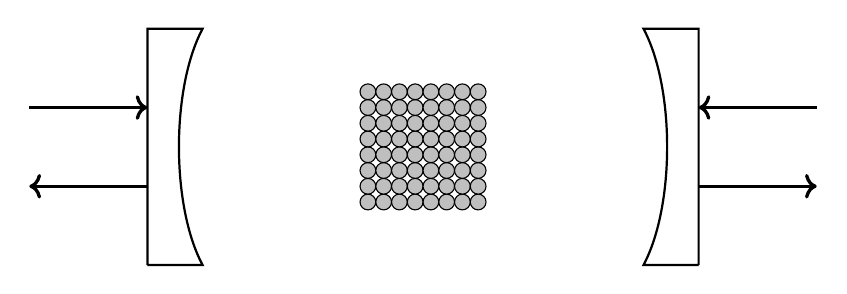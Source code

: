 \draw[thick] (-3.5, -1.5) -- (-2.8, -1.5) .. controls (-3.2, -0.75) and (-3.2, 0.75) .. (-2.8, 1.5) -- (-3.5, 1.5) -- (-3.5, -1.5);
\draw[thick] (3.5, -1.5) -- (2.8, -1.5) .. controls (3.2, -0.75) and (3.2, 0.75) .. (2.8, 1.5) -- (3.5, 1.5) -- (3.5, -1.5);
\draw[very thick,->] (-5, 0.5) -- (-3.5, 0.5);
\draw[very thick,<-] (-5, -0.5) -- (-3.5, -0.5);
\draw[very thick,->] (5, 0.5) -- (3.5, 0.5);
\draw[very thick,<-] (5, -0.5) -- (3.5, -0.5);

\filldraw[fill=lightgray] (-0.7, -0.7) circle[radius=0.1];
\filldraw[fill=lightgray] (-0.7, -0.5) circle[radius=0.1];
\filldraw[fill=lightgray] (-0.7, -0.3) circle[radius=0.1];
\filldraw[fill=lightgray] (-0.7, -0.1) circle[radius=0.1];
\filldraw[fill=lightgray] (-0.7,  0.1) circle[radius=0.1];
\filldraw[fill=lightgray] (-0.7,  0.3) circle[radius=0.1];
\filldraw[fill=lightgray] (-0.7,  0.5) circle[radius=0.1];
\filldraw[fill=lightgray] (-0.7,  0.7) circle[radius=0.1];

\filldraw[fill=lightgray] (-0.5, -0.7) circle[radius=0.1];
\filldraw[fill=lightgray] (-0.5, -0.5) circle[radius=0.1];
\filldraw[fill=lightgray] (-0.5, -0.3) circle[radius=0.1];
\filldraw[fill=lightgray] (-0.5, -0.1) circle[radius=0.1];
\filldraw[fill=lightgray] (-0.5,  0.1) circle[radius=0.1];
\filldraw[fill=lightgray] (-0.5,  0.3) circle[radius=0.1];
\filldraw[fill=lightgray] (-0.5,  0.5) circle[radius=0.1];
\filldraw[fill=lightgray] (-0.5,  0.7) circle[radius=0.1];

\filldraw[fill=lightgray] (-0.3, -0.7) circle[radius=0.1];
\filldraw[fill=lightgray] (-0.3, -0.5) circle[radius=0.1];
\filldraw[fill=lightgray] (-0.3, -0.3) circle[radius=0.1];
\filldraw[fill=lightgray] (-0.3, -0.1) circle[radius=0.1];
\filldraw[fill=lightgray] (-0.3,  0.1) circle[radius=0.1];
\filldraw[fill=lightgray] (-0.3,  0.3) circle[radius=0.1];
\filldraw[fill=lightgray] (-0.3,  0.5) circle[radius=0.1];
\filldraw[fill=lightgray] (-0.3,  0.7) circle[radius=0.1];

\filldraw[fill=lightgray] (-0.1, -0.7) circle[radius=0.1];
\filldraw[fill=lightgray] (-0.1, -0.5) circle[radius=0.1];
\filldraw[fill=lightgray] (-0.1, -0.3) circle[radius=0.1];
\filldraw[fill=lightgray] (-0.1, -0.1) circle[radius=0.1];
\filldraw[fill=lightgray] (-0.1,  0.1) circle[radius=0.1];
\filldraw[fill=lightgray] (-0.1,  0.3) circle[radius=0.1];
\filldraw[fill=lightgray] (-0.1,  0.5) circle[radius=0.1];
\filldraw[fill=lightgray] (-0.1,  0.7) circle[radius=0.1];

\filldraw[fill=lightgray] ( 0.1, -0.7) circle[radius=0.1];
\filldraw[fill=lightgray] ( 0.1, -0.5) circle[radius=0.1];
\filldraw[fill=lightgray] ( 0.1, -0.3) circle[radius=0.1];
\filldraw[fill=lightgray] ( 0.1, -0.1) circle[radius=0.1];
\filldraw[fill=lightgray] ( 0.1,  0.1) circle[radius=0.1];
\filldraw[fill=lightgray] ( 0.1,  0.3) circle[radius=0.1];
\filldraw[fill=lightgray] ( 0.1,  0.5) circle[radius=0.1];
\filldraw[fill=lightgray] ( 0.1,  0.7) circle[radius=0.1];

\filldraw[fill=lightgray] ( 0.3, -0.7) circle[radius=0.1];
\filldraw[fill=lightgray] ( 0.3, -0.5) circle[radius=0.1];
\filldraw[fill=lightgray] ( 0.3, -0.3) circle[radius=0.1];
\filldraw[fill=lightgray] ( 0.3, -0.1) circle[radius=0.1];
\filldraw[fill=lightgray] ( 0.3,  0.1) circle[radius=0.1];
\filldraw[fill=lightgray] ( 0.3,  0.3) circle[radius=0.1];
\filldraw[fill=lightgray] ( 0.3,  0.5) circle[radius=0.1];
\filldraw[fill=lightgray] ( 0.3,  0.7) circle[radius=0.1];

\filldraw[fill=lightgray] ( 0.5, -0.7) circle[radius=0.1];
\filldraw[fill=lightgray] ( 0.5, -0.5) circle[radius=0.1];
\filldraw[fill=lightgray] ( 0.5, -0.3) circle[radius=0.1];
\filldraw[fill=lightgray] ( 0.5, -0.1) circle[radius=0.1];
\filldraw[fill=lightgray] ( 0.5,  0.1) circle[radius=0.1];
\filldraw[fill=lightgray] ( 0.5,  0.3) circle[radius=0.1];
\filldraw[fill=lightgray] ( 0.5,  0.5) circle[radius=0.1];
\filldraw[fill=lightgray] ( 0.5,  0.7) circle[radius=0.1];

\filldraw[fill=lightgray] ( 0.7, -0.7) circle[radius=0.1];
\filldraw[fill=lightgray] ( 0.7, -0.5) circle[radius=0.1];
\filldraw[fill=lightgray] ( 0.7, -0.3) circle[radius=0.1];
\filldraw[fill=lightgray] ( 0.7, -0.1) circle[radius=0.1];
\filldraw[fill=lightgray] ( 0.7,  0.1) circle[radius=0.1];
\filldraw[fill=lightgray] ( 0.7,  0.3) circle[radius=0.1];
\filldraw[fill=lightgray] ( 0.7,  0.5) circle[radius=0.1];
\filldraw[fill=lightgray] ( 0.7,  0.7) circle[radius=0.1];
